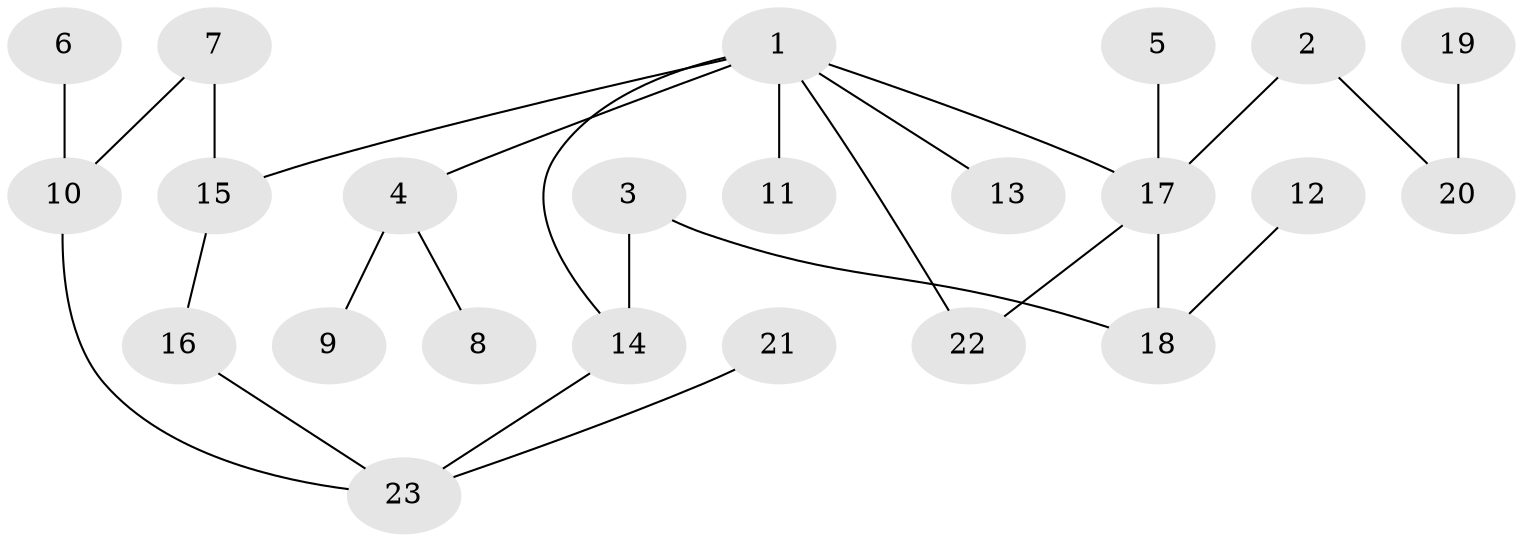 // original degree distribution, {5: 0.04, 2: 0.38666666666666666, 3: 0.14666666666666667, 7: 0.02666666666666667, 4: 0.02666666666666667, 1: 0.37333333333333335}
// Generated by graph-tools (version 1.1) at 2025/36/03/04/25 23:36:13]
// undirected, 23 vertices, 26 edges
graph export_dot {
  node [color=gray90,style=filled];
  1;
  2;
  3;
  4;
  5;
  6;
  7;
  8;
  9;
  10;
  11;
  12;
  13;
  14;
  15;
  16;
  17;
  18;
  19;
  20;
  21;
  22;
  23;
  1 -- 4 [weight=1.0];
  1 -- 11 [weight=1.0];
  1 -- 13 [weight=1.0];
  1 -- 14 [weight=1.0];
  1 -- 15 [weight=1.0];
  1 -- 17 [weight=1.0];
  1 -- 22 [weight=1.0];
  2 -- 17 [weight=1.0];
  2 -- 20 [weight=1.0];
  3 -- 14 [weight=1.0];
  3 -- 18 [weight=1.0];
  4 -- 8 [weight=1.0];
  4 -- 9 [weight=1.0];
  5 -- 17 [weight=1.0];
  6 -- 10 [weight=1.0];
  7 -- 10 [weight=1.0];
  7 -- 15 [weight=1.0];
  10 -- 23 [weight=1.0];
  12 -- 18 [weight=1.0];
  14 -- 23 [weight=1.0];
  15 -- 16 [weight=1.0];
  16 -- 23 [weight=1.0];
  17 -- 18 [weight=1.0];
  17 -- 22 [weight=1.0];
  19 -- 20 [weight=1.0];
  21 -- 23 [weight=1.0];
}
